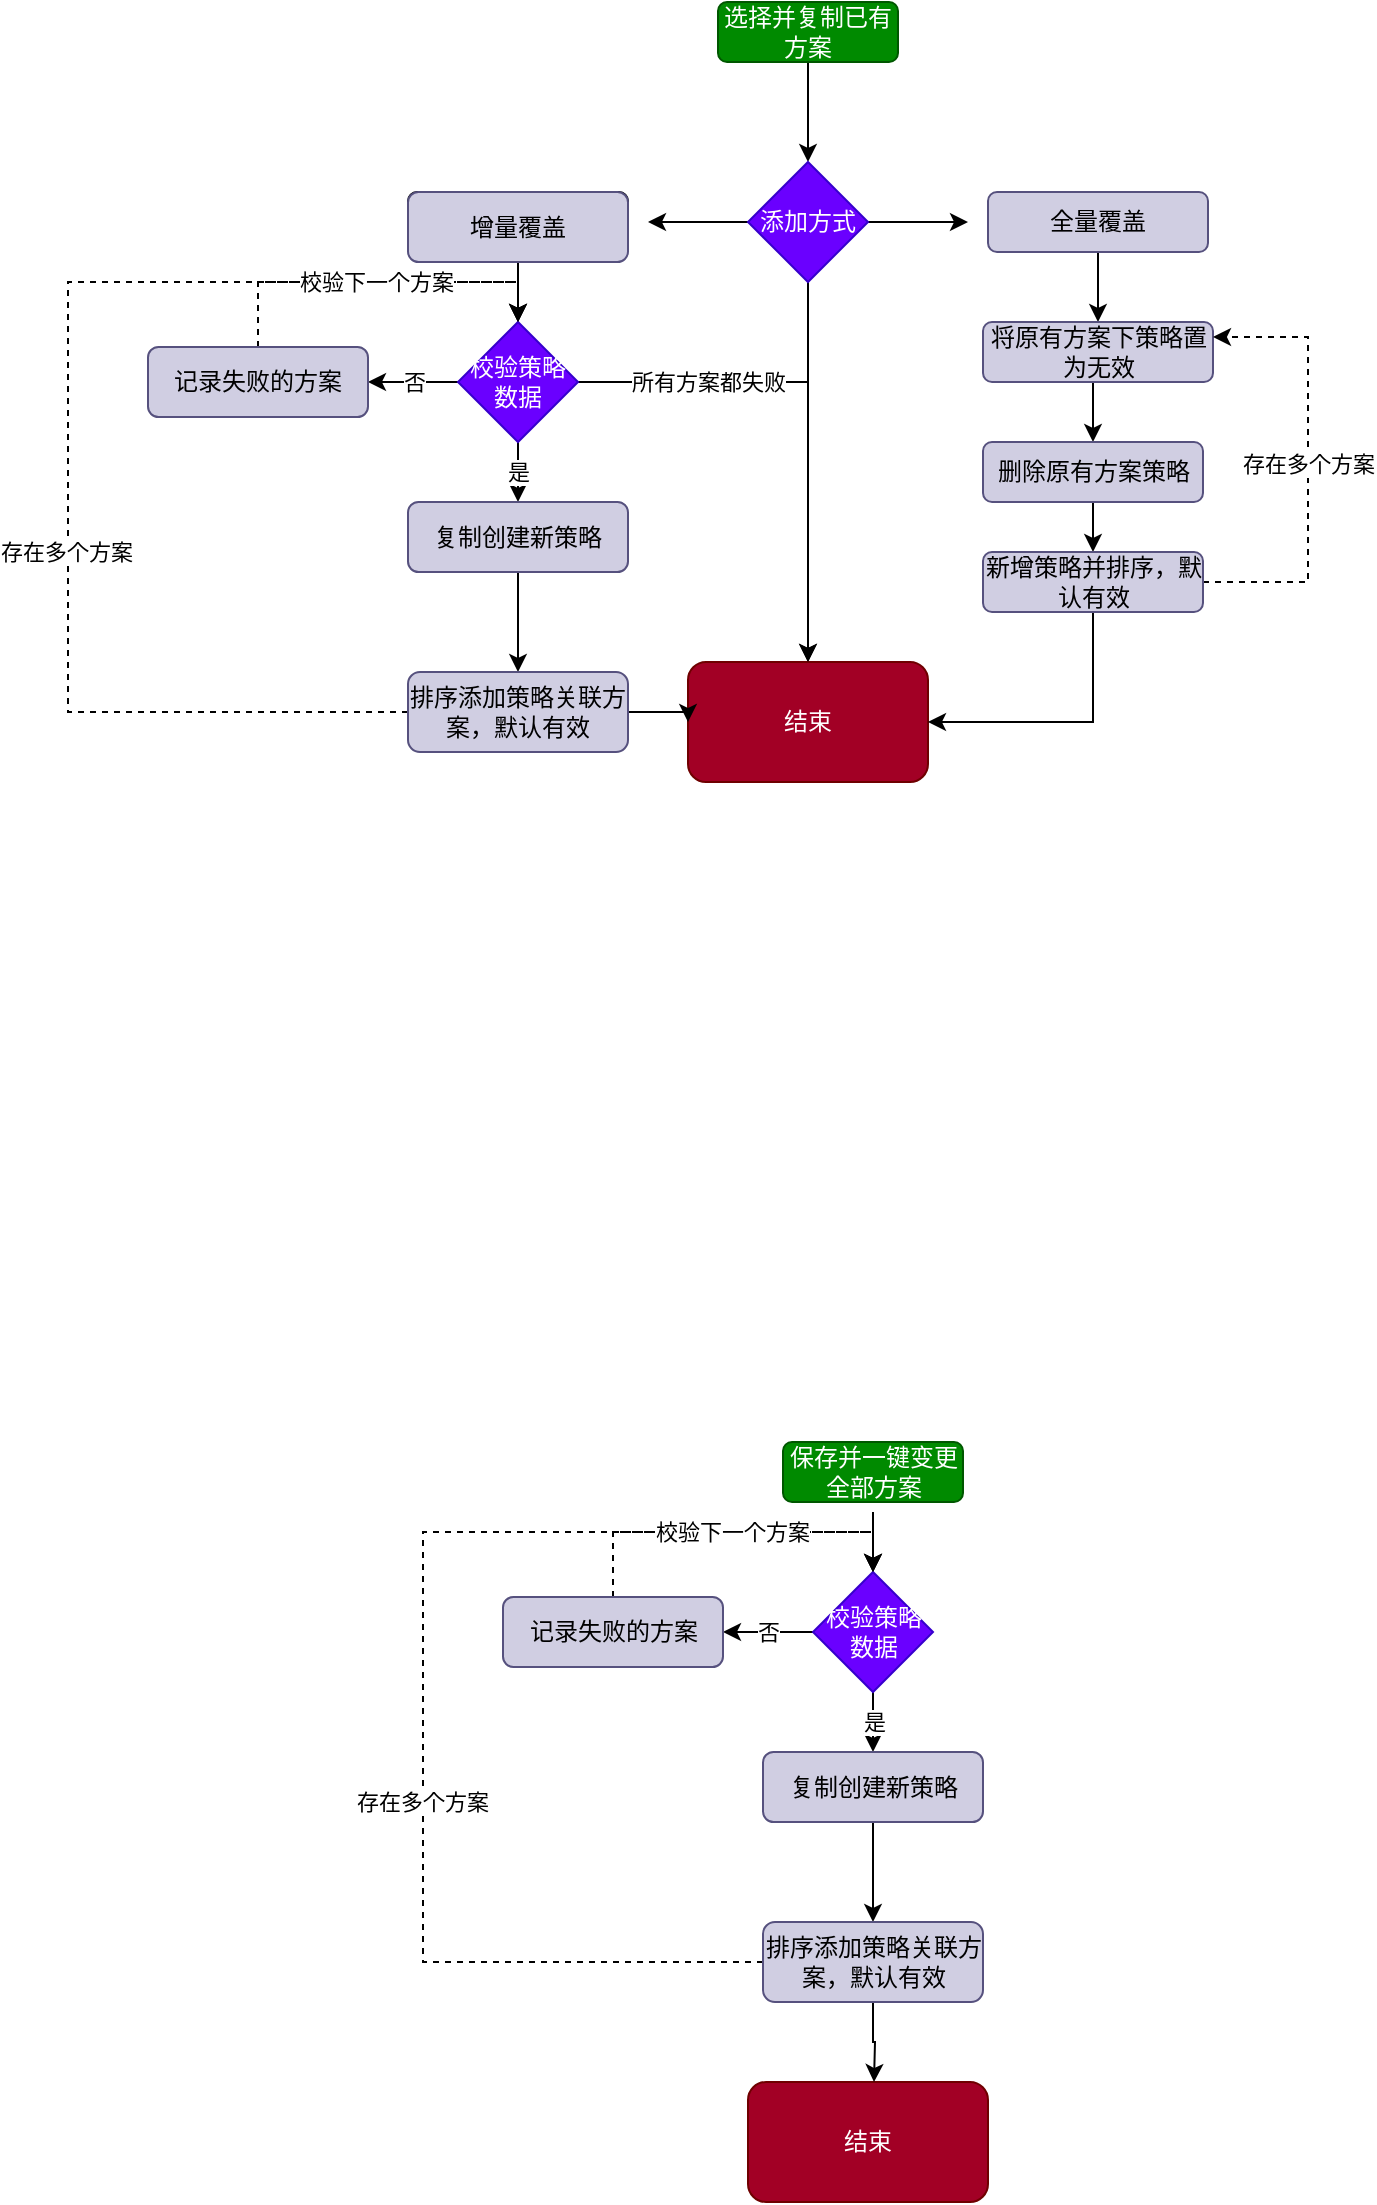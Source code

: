 <mxfile version="20.8.0" type="github">
  <diagram id="4Sr3pd_Fo9CKyCCXNbhV" name="第 1 页">
    <mxGraphModel dx="1877" dy="541" grid="1" gridSize="10" guides="1" tooltips="1" connect="1" arrows="1" fold="1" page="1" pageScale="1" pageWidth="827" pageHeight="1169" math="0" shadow="0">
      <root>
        <mxCell id="0" />
        <mxCell id="1" parent="0" />
        <mxCell id="rn0mMrodME0fii2WGuMn-10" style="edgeStyle=none;rounded=0;orthogonalLoop=1;jettySize=auto;html=1;exitX=0.5;exitY=1;exitDx=0;exitDy=0;entryX=0.5;entryY=0;entryDx=0;entryDy=0;" edge="1" parent="1" source="rn0mMrodME0fii2WGuMn-2" target="rn0mMrodME0fii2WGuMn-3">
          <mxGeometry relative="1" as="geometry" />
        </mxCell>
        <mxCell id="rn0mMrodME0fii2WGuMn-2" value="选择并复制已有方案" style="rounded=1;whiteSpace=wrap;html=1;fillColor=#008a00;strokeColor=#005700;fontColor=#ffffff;" vertex="1" parent="1">
          <mxGeometry x="355" y="10" width="90" height="30" as="geometry" />
        </mxCell>
        <mxCell id="rn0mMrodME0fii2WGuMn-11" style="edgeStyle=none;rounded=0;orthogonalLoop=1;jettySize=auto;html=1;exitX=1;exitY=0.5;exitDx=0;exitDy=0;" edge="1" parent="1" source="rn0mMrodME0fii2WGuMn-3">
          <mxGeometry relative="1" as="geometry">
            <mxPoint x="480" y="120" as="targetPoint" />
          </mxGeometry>
        </mxCell>
        <mxCell id="rn0mMrodME0fii2WGuMn-12" style="edgeStyle=none;rounded=0;orthogonalLoop=1;jettySize=auto;html=1;exitX=0;exitY=0.5;exitDx=0;exitDy=0;" edge="1" parent="1" source="rn0mMrodME0fii2WGuMn-3">
          <mxGeometry relative="1" as="geometry">
            <mxPoint x="320" y="120" as="targetPoint" />
          </mxGeometry>
        </mxCell>
        <mxCell id="rn0mMrodME0fii2WGuMn-13" style="edgeStyle=none;rounded=0;orthogonalLoop=1;jettySize=auto;html=1;exitX=0.5;exitY=1;exitDx=0;exitDy=0;entryX=0.5;entryY=0;entryDx=0;entryDy=0;" edge="1" parent="1" source="rn0mMrodME0fii2WGuMn-3" target="rn0mMrodME0fii2WGuMn-14">
          <mxGeometry relative="1" as="geometry">
            <mxPoint x="400" y="210" as="targetPoint" />
          </mxGeometry>
        </mxCell>
        <mxCell id="rn0mMrodME0fii2WGuMn-3" value="添加方式" style="rhombus;whiteSpace=wrap;html=1;fillColor=#6a00ff;fontColor=#ffffff;strokeColor=#3700CC;" vertex="1" parent="1">
          <mxGeometry x="370" y="90" width="60" height="60" as="geometry" />
        </mxCell>
        <mxCell id="rn0mMrodME0fii2WGuMn-4" value="增量覆盖" style="rounded=1;whiteSpace=wrap;html=1;" vertex="1" parent="1">
          <mxGeometry x="200" y="105" width="110" height="30" as="geometry" />
        </mxCell>
        <mxCell id="rn0mMrodME0fii2WGuMn-26" value="" style="edgeStyle=orthogonalEdgeStyle;rounded=0;orthogonalLoop=1;jettySize=auto;html=1;" edge="1" parent="1" source="rn0mMrodME0fii2WGuMn-6" target="rn0mMrodME0fii2WGuMn-25">
          <mxGeometry relative="1" as="geometry" />
        </mxCell>
        <mxCell id="rn0mMrodME0fii2WGuMn-6" value="全量覆盖" style="rounded=1;whiteSpace=wrap;html=1;fillColor=#d0cee2;strokeColor=#56517e;" vertex="1" parent="1">
          <mxGeometry x="490" y="105" width="110" height="30" as="geometry" />
        </mxCell>
        <mxCell id="rn0mMrodME0fii2WGuMn-19" style="edgeStyle=none;rounded=0;orthogonalLoop=1;jettySize=auto;html=1;exitX=0.5;exitY=1;exitDx=0;exitDy=0;entryX=0.5;entryY=0;entryDx=0;entryDy=0;" edge="1" parent="1" source="rn0mMrodME0fii2WGuMn-8" target="rn0mMrodME0fii2WGuMn-15">
          <mxGeometry relative="1" as="geometry" />
        </mxCell>
        <mxCell id="rn0mMrodME0fii2WGuMn-8" value="增量覆盖" style="rounded=1;whiteSpace=wrap;html=1;fillColor=#d0cee2;strokeColor=#56517e;" vertex="1" parent="1">
          <mxGeometry x="200" y="105" width="110" height="35" as="geometry" />
        </mxCell>
        <mxCell id="rn0mMrodME0fii2WGuMn-14" value="结束" style="rounded=1;whiteSpace=wrap;html=1;fillColor=#a20025;strokeColor=#6F0000;fontColor=#ffffff;" vertex="1" parent="1">
          <mxGeometry x="340" y="340" width="120" height="60" as="geometry" />
        </mxCell>
        <mxCell id="rn0mMrodME0fii2WGuMn-21" value="是" style="edgeStyle=orthogonalEdgeStyle;rounded=0;orthogonalLoop=1;jettySize=auto;html=1;exitX=0.5;exitY=1;exitDx=0;exitDy=0;entryX=0.5;entryY=0;entryDx=0;entryDy=0;" edge="1" parent="1" source="rn0mMrodME0fii2WGuMn-15" target="rn0mMrodME0fii2WGuMn-20">
          <mxGeometry relative="1" as="geometry" />
        </mxCell>
        <mxCell id="rn0mMrodME0fii2WGuMn-33" value="否" style="edgeStyle=orthogonalEdgeStyle;rounded=0;orthogonalLoop=1;jettySize=auto;html=1;exitX=0;exitY=0.5;exitDx=0;exitDy=0;entryX=1;entryY=0.5;entryDx=0;entryDy=0;" edge="1" parent="1" source="rn0mMrodME0fii2WGuMn-15" target="rn0mMrodME0fii2WGuMn-32">
          <mxGeometry relative="1" as="geometry" />
        </mxCell>
        <mxCell id="rn0mMrodME0fii2WGuMn-35" value="所有方案都失败" style="edgeStyle=orthogonalEdgeStyle;rounded=0;orthogonalLoop=1;jettySize=auto;html=1;exitX=1;exitY=0.5;exitDx=0;exitDy=0;entryX=0.5;entryY=0;entryDx=0;entryDy=0;" edge="1" parent="1" source="rn0mMrodME0fii2WGuMn-15" target="rn0mMrodME0fii2WGuMn-14">
          <mxGeometry x="-0.49" relative="1" as="geometry">
            <mxPoint as="offset" />
          </mxGeometry>
        </mxCell>
        <mxCell id="rn0mMrodME0fii2WGuMn-15" value="校验策略数据" style="rhombus;whiteSpace=wrap;html=1;fillColor=#6a00ff;fontColor=#ffffff;strokeColor=#3700CC;" vertex="1" parent="1">
          <mxGeometry x="225" y="170" width="60" height="60" as="geometry" />
        </mxCell>
        <mxCell id="rn0mMrodME0fii2WGuMn-23" style="edgeStyle=orthogonalEdgeStyle;rounded=0;orthogonalLoop=1;jettySize=auto;html=1;exitX=0.5;exitY=1;exitDx=0;exitDy=0;entryX=0.5;entryY=0;entryDx=0;entryDy=0;" edge="1" parent="1" source="rn0mMrodME0fii2WGuMn-20" target="rn0mMrodME0fii2WGuMn-22">
          <mxGeometry relative="1" as="geometry" />
        </mxCell>
        <mxCell id="rn0mMrodME0fii2WGuMn-20" value="复制创建新策略" style="rounded=1;whiteSpace=wrap;html=1;fillColor=#d0cee2;strokeColor=#56517e;" vertex="1" parent="1">
          <mxGeometry x="200" y="260" width="110" height="35" as="geometry" />
        </mxCell>
        <mxCell id="rn0mMrodME0fii2WGuMn-36" style="edgeStyle=orthogonalEdgeStyle;rounded=0;orthogonalLoop=1;jettySize=auto;html=1;exitX=1;exitY=0.5;exitDx=0;exitDy=0;entryX=0;entryY=0.5;entryDx=0;entryDy=0;" edge="1" parent="1" source="rn0mMrodME0fii2WGuMn-22" target="rn0mMrodME0fii2WGuMn-14">
          <mxGeometry relative="1" as="geometry" />
        </mxCell>
        <mxCell id="rn0mMrodME0fii2WGuMn-40" style="edgeStyle=orthogonalEdgeStyle;rounded=0;orthogonalLoop=1;jettySize=auto;html=1;exitX=0;exitY=0.5;exitDx=0;exitDy=0;dashed=1;entryX=0.5;entryY=0;entryDx=0;entryDy=0;" edge="1" parent="1" source="rn0mMrodME0fii2WGuMn-22" target="rn0mMrodME0fii2WGuMn-15">
          <mxGeometry relative="1" as="geometry">
            <mxPoint x="260" y="160" as="targetPoint" />
            <Array as="points">
              <mxPoint x="30" y="365" />
              <mxPoint x="30" y="150" />
              <mxPoint x="255" y="150" />
            </Array>
          </mxGeometry>
        </mxCell>
        <mxCell id="rn0mMrodME0fii2WGuMn-41" value="存在多个方案" style="edgeLabel;html=1;align=center;verticalAlign=middle;resizable=0;points=[];" vertex="1" connectable="0" parent="rn0mMrodME0fii2WGuMn-40">
          <mxGeometry x="-0.207" y="1" relative="1" as="geometry">
            <mxPoint as="offset" />
          </mxGeometry>
        </mxCell>
        <mxCell id="rn0mMrodME0fii2WGuMn-22" value="排序添加策略关联方案，默认有效" style="rounded=1;whiteSpace=wrap;html=1;fillColor=#d0cee2;strokeColor=#56517e;" vertex="1" parent="1">
          <mxGeometry x="200" y="345" width="110" height="40" as="geometry" />
        </mxCell>
        <mxCell id="rn0mMrodME0fii2WGuMn-31" style="edgeStyle=orthogonalEdgeStyle;rounded=0;orthogonalLoop=1;jettySize=auto;html=1;exitX=0.5;exitY=1;exitDx=0;exitDy=0;entryX=0.5;entryY=0;entryDx=0;entryDy=0;" edge="1" parent="1" source="rn0mMrodME0fii2WGuMn-25" target="rn0mMrodME0fii2WGuMn-27">
          <mxGeometry relative="1" as="geometry" />
        </mxCell>
        <mxCell id="rn0mMrodME0fii2WGuMn-25" value="将原有方案下策略置为无效" style="whiteSpace=wrap;html=1;rounded=1;fillColor=#d0cee2;strokeColor=#56517e;" vertex="1" parent="1">
          <mxGeometry x="487.5" y="170" width="115" height="30" as="geometry" />
        </mxCell>
        <mxCell id="rn0mMrodME0fii2WGuMn-29" style="edgeStyle=orthogonalEdgeStyle;rounded=0;orthogonalLoop=1;jettySize=auto;html=1;exitX=0.5;exitY=1;exitDx=0;exitDy=0;entryX=0.5;entryY=0;entryDx=0;entryDy=0;" edge="1" parent="1" source="rn0mMrodME0fii2WGuMn-27" target="rn0mMrodME0fii2WGuMn-28">
          <mxGeometry relative="1" as="geometry" />
        </mxCell>
        <mxCell id="rn0mMrodME0fii2WGuMn-27" value="删除原有方案策略" style="rounded=1;whiteSpace=wrap;html=1;fillColor=#d0cee2;strokeColor=#56517e;" vertex="1" parent="1">
          <mxGeometry x="487.5" y="230" width="110" height="30" as="geometry" />
        </mxCell>
        <mxCell id="rn0mMrodME0fii2WGuMn-30" style="edgeStyle=orthogonalEdgeStyle;rounded=0;orthogonalLoop=1;jettySize=auto;html=1;exitX=0.5;exitY=1;exitDx=0;exitDy=0;entryX=1;entryY=0.5;entryDx=0;entryDy=0;" edge="1" parent="1" source="rn0mMrodME0fii2WGuMn-28" target="rn0mMrodME0fii2WGuMn-14">
          <mxGeometry relative="1" as="geometry" />
        </mxCell>
        <mxCell id="rn0mMrodME0fii2WGuMn-37" value="存在多个方案" style="edgeStyle=orthogonalEdgeStyle;rounded=0;orthogonalLoop=1;jettySize=auto;html=1;exitX=1;exitY=0.5;exitDx=0;exitDy=0;entryX=1;entryY=0.25;entryDx=0;entryDy=0;dashed=1;" edge="1" parent="1" source="rn0mMrodME0fii2WGuMn-28" target="rn0mMrodME0fii2WGuMn-25">
          <mxGeometry relative="1" as="geometry">
            <Array as="points">
              <mxPoint x="650" y="300" />
              <mxPoint x="650" y="178" />
            </Array>
          </mxGeometry>
        </mxCell>
        <mxCell id="rn0mMrodME0fii2WGuMn-28" value="新增策略并排序，默认有效" style="rounded=1;whiteSpace=wrap;html=1;fillColor=#d0cee2;strokeColor=#56517e;" vertex="1" parent="1">
          <mxGeometry x="487.5" y="285" width="110" height="30" as="geometry" />
        </mxCell>
        <mxCell id="rn0mMrodME0fii2WGuMn-34" value="校验下一个方案" style="edgeStyle=orthogonalEdgeStyle;rounded=0;orthogonalLoop=1;jettySize=auto;html=1;exitX=0.5;exitY=0;exitDx=0;exitDy=0;entryX=0.5;entryY=0;entryDx=0;entryDy=0;dashed=1;" edge="1" parent="1" source="rn0mMrodME0fii2WGuMn-32" target="rn0mMrodME0fii2WGuMn-15">
          <mxGeometry relative="1" as="geometry" />
        </mxCell>
        <mxCell id="rn0mMrodME0fii2WGuMn-32" value="记录失败的方案" style="rounded=1;whiteSpace=wrap;html=1;fillColor=#d0cee2;strokeColor=#56517e;" vertex="1" parent="1">
          <mxGeometry x="70" y="182.5" width="110" height="35" as="geometry" />
        </mxCell>
        <mxCell id="rn0mMrodME0fii2WGuMn-43" value="保存并一键变更全部方案" style="rounded=1;whiteSpace=wrap;html=1;fillColor=#008a00;strokeColor=#005700;fontColor=#ffffff;" vertex="1" parent="1">
          <mxGeometry x="387.5" y="730" width="90" height="30" as="geometry" />
        </mxCell>
        <mxCell id="rn0mMrodME0fii2WGuMn-51" style="edgeStyle=none;rounded=0;orthogonalLoop=1;jettySize=auto;html=1;exitX=0.5;exitY=1;exitDx=0;exitDy=0;entryX=0.5;entryY=0;entryDx=0;entryDy=0;" edge="1" parent="1" target="rn0mMrodME0fii2WGuMn-57">
          <mxGeometry relative="1" as="geometry">
            <mxPoint x="432.5" y="765" as="sourcePoint" />
          </mxGeometry>
        </mxCell>
        <mxCell id="rn0mMrodME0fii2WGuMn-53" value="结束" style="rounded=1;whiteSpace=wrap;html=1;fillColor=#a20025;strokeColor=#6F0000;fontColor=#ffffff;" vertex="1" parent="1">
          <mxGeometry x="370" y="1050" width="120" height="60" as="geometry" />
        </mxCell>
        <mxCell id="rn0mMrodME0fii2WGuMn-54" value="是" style="edgeStyle=orthogonalEdgeStyle;rounded=0;orthogonalLoop=1;jettySize=auto;html=1;exitX=0.5;exitY=1;exitDx=0;exitDy=0;entryX=0.5;entryY=0;entryDx=0;entryDy=0;" edge="1" parent="1" source="rn0mMrodME0fii2WGuMn-57" target="rn0mMrodME0fii2WGuMn-59">
          <mxGeometry relative="1" as="geometry" />
        </mxCell>
        <mxCell id="rn0mMrodME0fii2WGuMn-55" value="否" style="edgeStyle=orthogonalEdgeStyle;rounded=0;orthogonalLoop=1;jettySize=auto;html=1;exitX=0;exitY=0.5;exitDx=0;exitDy=0;entryX=1;entryY=0.5;entryDx=0;entryDy=0;" edge="1" parent="1" source="rn0mMrodME0fii2WGuMn-57" target="rn0mMrodME0fii2WGuMn-72">
          <mxGeometry relative="1" as="geometry" />
        </mxCell>
        <mxCell id="rn0mMrodME0fii2WGuMn-57" value="校验策略数据" style="rhombus;whiteSpace=wrap;html=1;fillColor=#6a00ff;fontColor=#ffffff;strokeColor=#3700CC;" vertex="1" parent="1">
          <mxGeometry x="402.5" y="795" width="60" height="60" as="geometry" />
        </mxCell>
        <mxCell id="rn0mMrodME0fii2WGuMn-58" style="edgeStyle=orthogonalEdgeStyle;rounded=0;orthogonalLoop=1;jettySize=auto;html=1;exitX=0.5;exitY=1;exitDx=0;exitDy=0;entryX=0.5;entryY=0;entryDx=0;entryDy=0;" edge="1" parent="1" source="rn0mMrodME0fii2WGuMn-59" target="rn0mMrodME0fii2WGuMn-63">
          <mxGeometry relative="1" as="geometry" />
        </mxCell>
        <mxCell id="rn0mMrodME0fii2WGuMn-59" value="复制创建新策略" style="rounded=1;whiteSpace=wrap;html=1;fillColor=#d0cee2;strokeColor=#56517e;" vertex="1" parent="1">
          <mxGeometry x="377.5" y="885" width="110" height="35" as="geometry" />
        </mxCell>
        <mxCell id="rn0mMrodME0fii2WGuMn-61" style="edgeStyle=orthogonalEdgeStyle;rounded=0;orthogonalLoop=1;jettySize=auto;html=1;exitX=0;exitY=0.5;exitDx=0;exitDy=0;dashed=1;entryX=0.5;entryY=0;entryDx=0;entryDy=0;" edge="1" parent="1" source="rn0mMrodME0fii2WGuMn-63" target="rn0mMrodME0fii2WGuMn-57">
          <mxGeometry relative="1" as="geometry">
            <mxPoint x="437.5" y="785" as="targetPoint" />
            <Array as="points">
              <mxPoint x="207.5" y="990" />
              <mxPoint x="207.5" y="775" />
              <mxPoint x="432.5" y="775" />
            </Array>
          </mxGeometry>
        </mxCell>
        <mxCell id="rn0mMrodME0fii2WGuMn-62" value="存在多个方案" style="edgeLabel;html=1;align=center;verticalAlign=middle;resizable=0;points=[];" vertex="1" connectable="0" parent="rn0mMrodME0fii2WGuMn-61">
          <mxGeometry x="-0.207" y="1" relative="1" as="geometry">
            <mxPoint as="offset" />
          </mxGeometry>
        </mxCell>
        <mxCell id="rn0mMrodME0fii2WGuMn-78" style="edgeStyle=orthogonalEdgeStyle;rounded=0;orthogonalLoop=1;jettySize=auto;html=1;exitX=0.5;exitY=1;exitDx=0;exitDy=0;" edge="1" parent="1" source="rn0mMrodME0fii2WGuMn-63">
          <mxGeometry relative="1" as="geometry">
            <mxPoint x="433" y="1050" as="targetPoint" />
          </mxGeometry>
        </mxCell>
        <mxCell id="rn0mMrodME0fii2WGuMn-63" value="排序添加策略关联方案，默认有效" style="rounded=1;whiteSpace=wrap;html=1;fillColor=#d0cee2;strokeColor=#56517e;" vertex="1" parent="1">
          <mxGeometry x="377.5" y="970" width="110" height="40" as="geometry" />
        </mxCell>
        <mxCell id="rn0mMrodME0fii2WGuMn-71" value="校验下一个方案" style="edgeStyle=orthogonalEdgeStyle;rounded=0;orthogonalLoop=1;jettySize=auto;html=1;exitX=0.5;exitY=0;exitDx=0;exitDy=0;entryX=0.5;entryY=0;entryDx=0;entryDy=0;dashed=1;" edge="1" parent="1" source="rn0mMrodME0fii2WGuMn-72" target="rn0mMrodME0fii2WGuMn-57">
          <mxGeometry relative="1" as="geometry" />
        </mxCell>
        <mxCell id="rn0mMrodME0fii2WGuMn-72" value="记录失败的方案" style="rounded=1;whiteSpace=wrap;html=1;fillColor=#d0cee2;strokeColor=#56517e;" vertex="1" parent="1">
          <mxGeometry x="247.5" y="807.5" width="110" height="35" as="geometry" />
        </mxCell>
      </root>
    </mxGraphModel>
  </diagram>
</mxfile>
